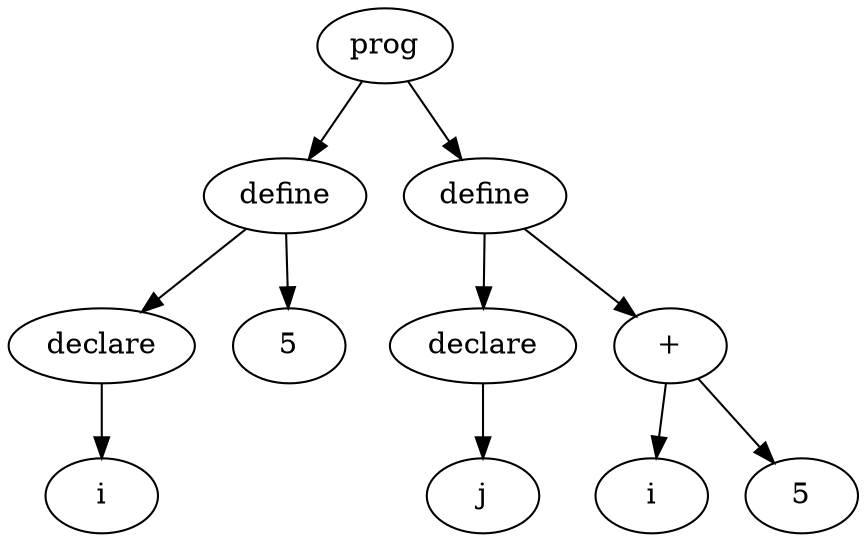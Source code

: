 digraph AST {
	node0[label="prog"]
	node1[label="define"]
	node0->node1
	node2[label="declare"]
	node1->node2
	node3[label="i"]
	node2->node3
	node4[label="5"]
	node1->node4
	node5[label="define"]
	node0->node5
	node6[label="declare"]
	node5->node6
	node7[label="j"]
	node6->node7
	node8[label="+"]
	node5->node8
	node9[label="i"]
	node8->node9
	node10[label="5"]
	node8->node10
}